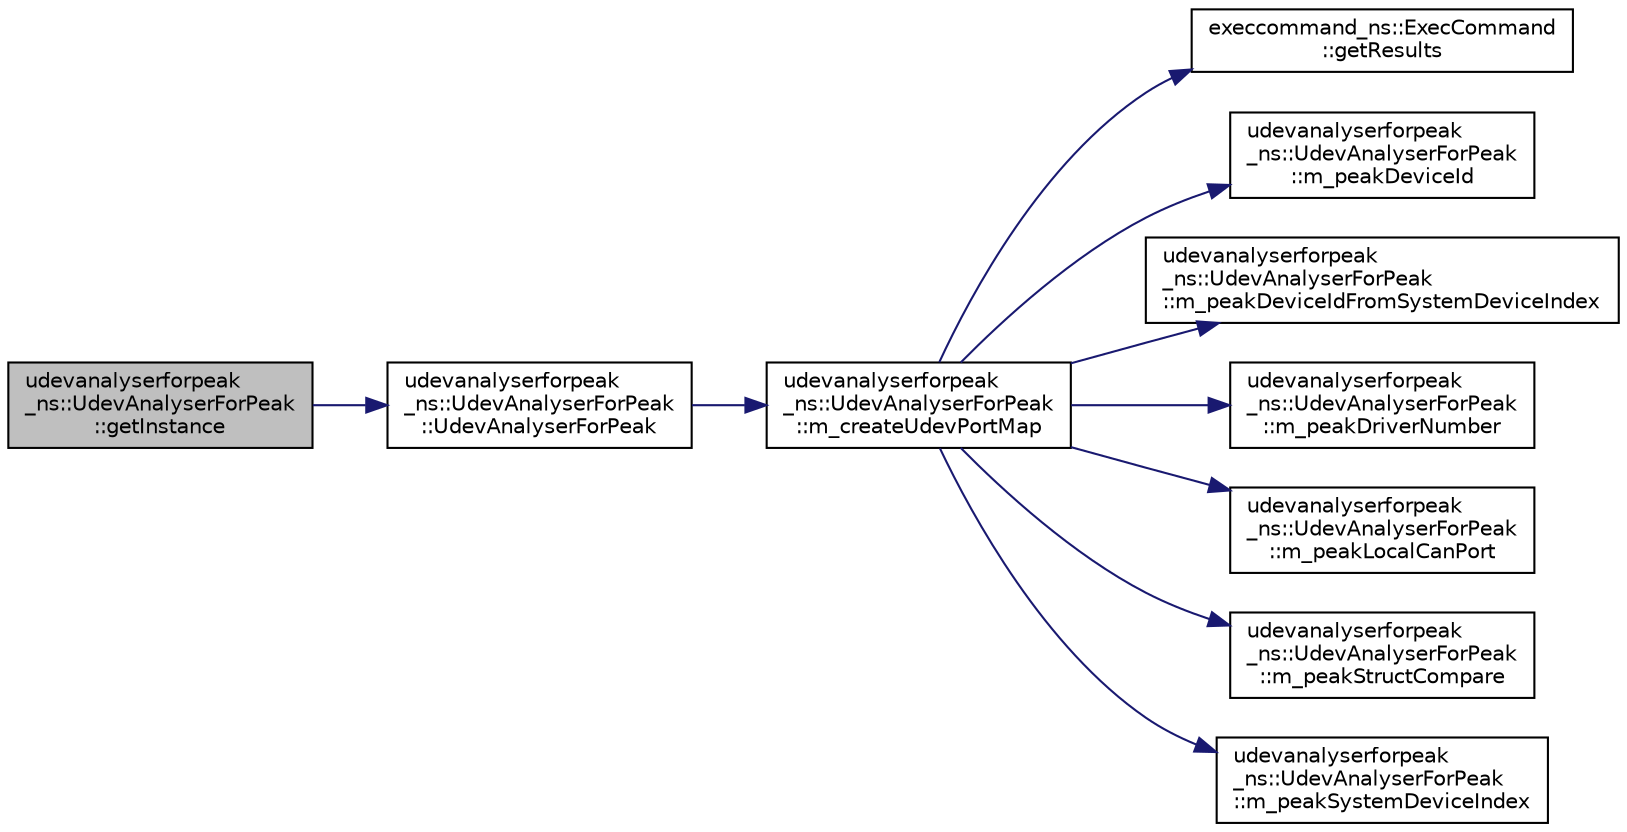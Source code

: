 digraph "udevanalyserforpeak_ns::UdevAnalyserForPeak::getInstance"
{
 // LATEX_PDF_SIZE
  edge [fontname="Helvetica",fontsize="10",labelfontname="Helvetica",labelfontsize="10"];
  node [fontname="Helvetica",fontsize="10",shape=record];
  rankdir="LR";
  Node1 [label="udevanalyserforpeak\l_ns::UdevAnalyserForPeak\l::getInstance",height=0.2,width=0.4,color="black", fillcolor="grey75", style="filled", fontcolor="black",tooltip=" "];
  Node1 -> Node2 [color="midnightblue",fontsize="10",style="solid",fontname="Helvetica"];
  Node2 [label="udevanalyserforpeak\l_ns::UdevAnalyserForPeak\l::UdevAnalyserForPeak",height=0.2,width=0.4,color="black", fillcolor="white", style="filled",URL="$classudevanalyserforpeak__ns_1_1UdevAnalyserForPeak.html#aaf0bf3ac85c7b39a34b8c9430f99f88c",tooltip=" "];
  Node2 -> Node3 [color="midnightblue",fontsize="10",style="solid",fontname="Helvetica"];
  Node3 [label="udevanalyserforpeak\l_ns::UdevAnalyserForPeak\l::m_createUdevPortMap",height=0.2,width=0.4,color="black", fillcolor="white", style="filled",URL="$classudevanalyserforpeak__ns_1_1UdevAnalyserForPeak.html#acd46c5ec27ddad48e2f32ab65b2ac2be",tooltip=" "];
  Node3 -> Node4 [color="midnightblue",fontsize="10",style="solid",fontname="Helvetica"];
  Node4 [label="execcommand_ns::ExecCommand\l::getResults",height=0.2,width=0.4,color="black", fillcolor="white", style="filled",URL="$classexeccommand__ns_1_1ExecCommand.html#aa85d0c7383bce43ba756006b64505d23",tooltip=" "];
  Node3 -> Node5 [color="midnightblue",fontsize="10",style="solid",fontname="Helvetica"];
  Node5 [label="udevanalyserforpeak\l_ns::UdevAnalyserForPeak\l::m_peakDeviceId",height=0.2,width=0.4,color="black", fillcolor="white", style="filled",URL="$classudevanalyserforpeak__ns_1_1UdevAnalyserForPeak.html#aa4c7f266427a299185aa8999d63b381a",tooltip=" "];
  Node3 -> Node6 [color="midnightblue",fontsize="10",style="solid",fontname="Helvetica"];
  Node6 [label="udevanalyserforpeak\l_ns::UdevAnalyserForPeak\l::m_peakDeviceIdFromSystemDeviceIndex",height=0.2,width=0.4,color="black", fillcolor="white", style="filled",URL="$classudevanalyserforpeak__ns_1_1UdevAnalyserForPeak.html#a64bc86c641b444e6d6ccfc80d565b74f",tooltip=" "];
  Node3 -> Node7 [color="midnightblue",fontsize="10",style="solid",fontname="Helvetica"];
  Node7 [label="udevanalyserforpeak\l_ns::UdevAnalyserForPeak\l::m_peakDriverNumber",height=0.2,width=0.4,color="black", fillcolor="white", style="filled",URL="$classudevanalyserforpeak__ns_1_1UdevAnalyserForPeak.html#a591ea665dcb445268404b113473092a1",tooltip=" "];
  Node3 -> Node8 [color="midnightblue",fontsize="10",style="solid",fontname="Helvetica"];
  Node8 [label="udevanalyserforpeak\l_ns::UdevAnalyserForPeak\l::m_peakLocalCanPort",height=0.2,width=0.4,color="black", fillcolor="white", style="filled",URL="$classudevanalyserforpeak__ns_1_1UdevAnalyserForPeak.html#a0570a23bb2eb7f57930ff4eb8cf7fbaf",tooltip=" "];
  Node3 -> Node9 [color="midnightblue",fontsize="10",style="solid",fontname="Helvetica"];
  Node9 [label="udevanalyserforpeak\l_ns::UdevAnalyserForPeak\l::m_peakStructCompare",height=0.2,width=0.4,color="black", fillcolor="white", style="filled",URL="$classudevanalyserforpeak__ns_1_1UdevAnalyserForPeak.html#a2b522c5a1624c408d0f1854fba53b066",tooltip=" "];
  Node3 -> Node10 [color="midnightblue",fontsize="10",style="solid",fontname="Helvetica"];
  Node10 [label="udevanalyserforpeak\l_ns::UdevAnalyserForPeak\l::m_peakSystemDeviceIndex",height=0.2,width=0.4,color="black", fillcolor="white", style="filled",URL="$classudevanalyserforpeak__ns_1_1UdevAnalyserForPeak.html#a398b71235631eac545a05eb0d03acfcd",tooltip=" "];
}
